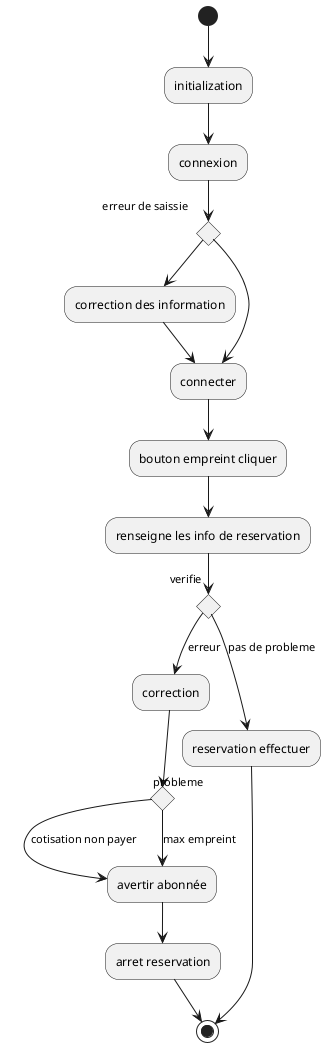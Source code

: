 @startuml
(*) --> "initialization"
--> "connexion"

If "erreur de saissie" then
-->"correction des information"
-->"connecter"
    else
-->"connecter"
endif

-->"bouton empreint cliquer"
-->"renseigne les info de reservation"

If "verifie" then
-->[erreur]"correction"

    if "probleme" then
    -->[cotisation non payer]"avertir abonnée"
    
    else 
    -->[max empreint]"avertir abonnée"
    -->"arret reservation"
    endif
    -->(*)
    else 
-->[pas de probleme]"reservation effectuer"
endif

-->(*)


@enduml